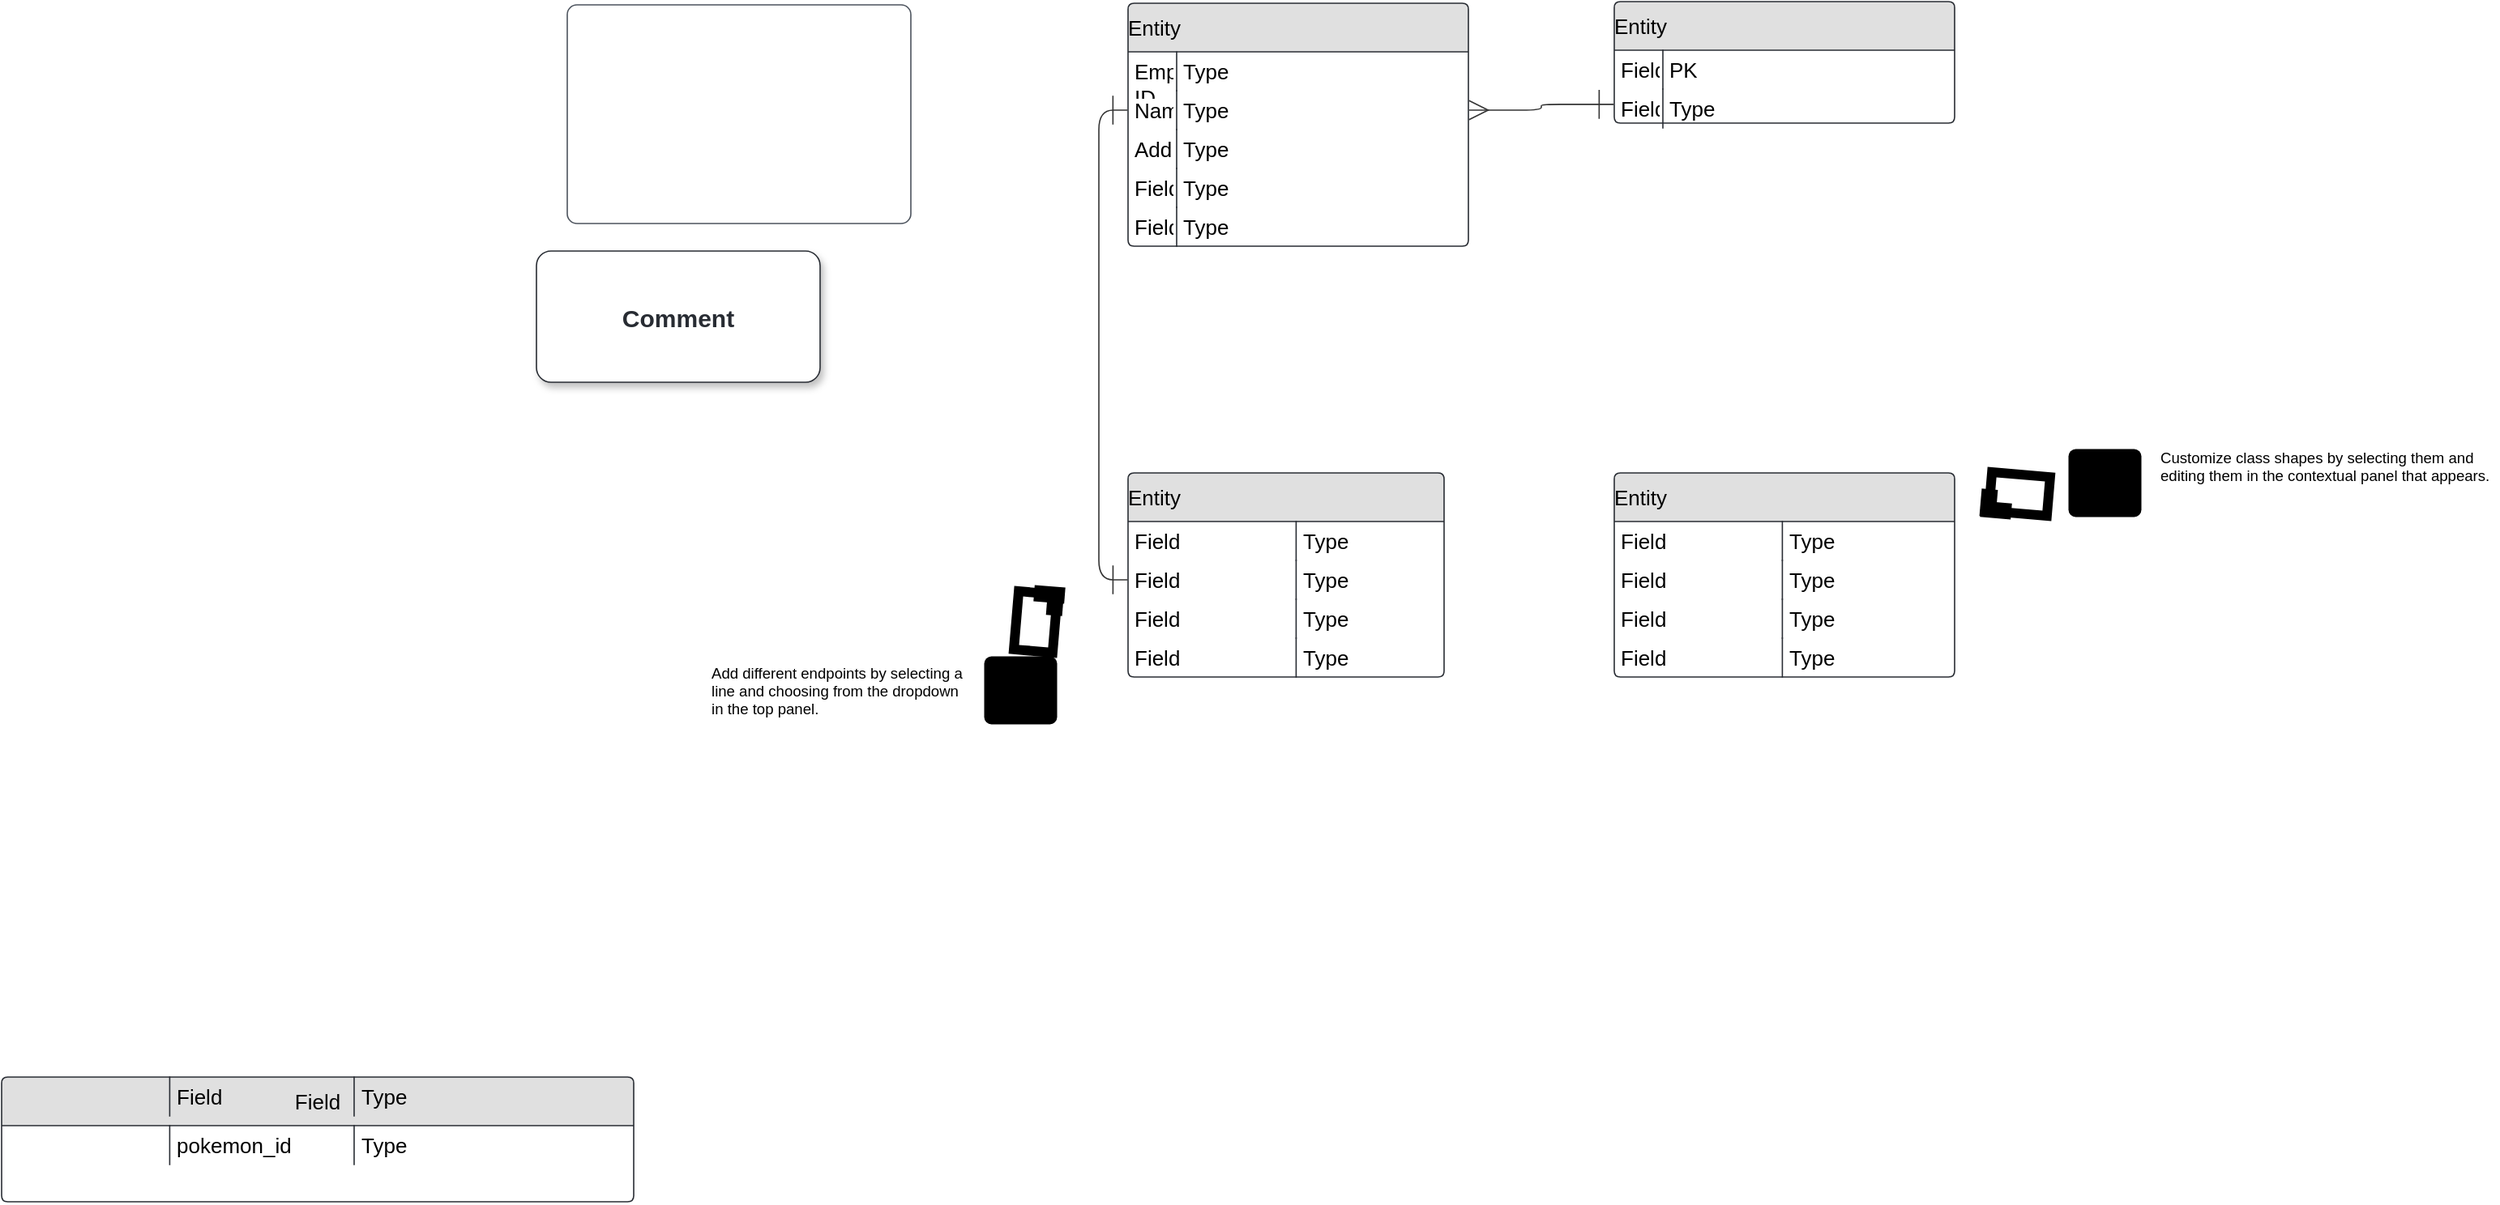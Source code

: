 <mxfile>
    <diagram id="FBN0uK-IuXZ9Yb41QK8V" name="Page-1">
        <mxGraphModel dx="2253" dy="857" grid="1" gridSize="10" guides="1" tooltips="1" connect="1" arrows="1" fold="1" page="1" pageScale="1" pageWidth="850" pageHeight="1100" math="0" shadow="0">
            <root>
                <mxCell id="0"/>
                <mxCell id="1" parent="0"/>
                <UserObject label="" lucidchartObjectId="4xwLouG-UXPv" id="77">
                    <mxCell style="html=1;jettySize=18;whiteSpace=wrap;fontSize=13;strokeColor=#333333;strokeOpacity=100;strokeWidth=0.8;rounded=1;arcSize=24;edgeStyle=orthogonalEdgeStyle;startArrow=ERmany;startSize=10;endArrow=ERone;endSize=16;exitX=1.002;exitY=0.44;exitPerimeter=0;entryX=-0.002;entryY=0.846;entryPerimeter=0;" edge="1" parent="1" source="79" target="90">
                        <mxGeometry width="100" height="100" relative="1" as="geometry">
                            <Array as="points"/>
                        </mxGeometry>
                    </mxCell>
                </UserObject>
                <UserObject label="" lucidchartObjectId="4xwLI~ZSL93J" id="78">
                    <mxCell style="html=1;jettySize=18;whiteSpace=wrap;fontSize=13;strokeColor=#333333;strokeOpacity=100;strokeWidth=0.8;rounded=1;arcSize=24;edgeStyle=orthogonalEdgeStyle;startArrow=ERone;startSize=16;endArrow=ERone;endSize=16;exitX=-0.002;exitY=0.44;exitPerimeter=0;entryX=-0.002;entryY=0.524;entryPerimeter=0;" edge="1" parent="1" source="79" target="95">
                        <mxGeometry width="100" height="100" relative="1" as="geometry">
                            <Array as="points"/>
                        </mxGeometry>
                    </mxCell>
                </UserObject>
                <mxCell id="79" value="Entity" style="html=1;overflow=block;blockSpacing=1;swimlane;resizeParent=1;resizeParentMax=0;resizeLast=0;collapsible=0;marginBottom=0;fontStyle=0;swimlaneFillColor=#ffffff;startSize=30;whiteSpace=wrap;fontSize=13;align=left;fillColor=#e0e0e0;spacing=0;strokeColor=#282c33;strokeOpacity=100;fillOpacity=100;rounded=1;absoluteArcSize=1;arcSize=7.5;strokeWidth=0.8;" vertex="1" parent="1">
                    <mxGeometry x="575" y="117" width="210" height="150" as="geometry"/>
                </mxCell>
                <mxCell id="80" value="Employee ID" style="strokeColor=none;part=1;resizeHeight=0;align=left;verticalAlign=top;spacingLeft=4;spacingRight=4;overflow=hidden;rotatable=0;points=[[0,0.5],[1,0.5]];portConstraint=eastwest;swimlaneFillColor=#ffffff;whiteSpace=wrap;fontSize=13;fillColor=none;strokeOpacity=100;fillOpacity=100;spacing=0;rounded=1;absoluteArcSize=1;arcSize=7.5;strokeWidth=0.8;" vertex="1" parent="79">
                    <mxGeometry y="30" width="30" height="24" as="geometry"/>
                </mxCell>
                <mxCell id="81" value="Type" style="shape=partialRectangle;top=0;right=0;bottom=0;part=1;resizeHeight=0;align=left;verticalAlign=top;spacingLeft=4;spacingRight=4;overflow=hidden;rotatable=0;points=[[0,0.5],[1,0.5]];portConstraint=eastwest;swimlaneFillColor=#ffffff;whiteSpace=wrap;fontSize=13;fillColor=none;strokeOpacity=100;fillOpacity=100;spacing=0;strokeColor=#282c33;rounded=1;absoluteArcSize=1;arcSize=7.5;strokeWidth=0.8;" vertex="1" parent="79">
                    <mxGeometry x="30" y="30" width="180" height="24" as="geometry"/>
                </mxCell>
                <mxCell id="82" value="Name" style="strokeColor=none;part=1;resizeHeight=0;align=left;verticalAlign=top;spacingLeft=4;spacingRight=4;overflow=hidden;rotatable=0;points=[[0,0.5],[1,0.5]];portConstraint=eastwest;swimlaneFillColor=#ffffff;whiteSpace=wrap;fontSize=13;fillColor=none;strokeOpacity=100;fillOpacity=100;spacing=0;rounded=1;absoluteArcSize=1;arcSize=7.5;strokeWidth=0.8;" vertex="1" parent="79">
                    <mxGeometry y="54" width="30" height="24" as="geometry"/>
                </mxCell>
                <mxCell id="83" value="Type" style="shape=partialRectangle;top=0;right=0;bottom=0;part=1;resizeHeight=0;align=left;verticalAlign=top;spacingLeft=4;spacingRight=4;overflow=hidden;rotatable=0;points=[[0,0.5],[1,0.5]];portConstraint=eastwest;swimlaneFillColor=#ffffff;whiteSpace=wrap;fontSize=13;fillColor=none;strokeOpacity=100;fillOpacity=100;spacing=0;strokeColor=#282c33;rounded=1;absoluteArcSize=1;arcSize=7.5;strokeWidth=0.8;" vertex="1" parent="79">
                    <mxGeometry x="30" y="54" width="180" height="24" as="geometry"/>
                </mxCell>
                <mxCell id="84" value="Address" style="strokeColor=none;part=1;resizeHeight=0;align=left;verticalAlign=top;spacingLeft=4;spacingRight=4;overflow=hidden;rotatable=0;points=[[0,0.5],[1,0.5]];portConstraint=eastwest;swimlaneFillColor=#ffffff;whiteSpace=wrap;fontSize=13;fillColor=none;strokeOpacity=100;fillOpacity=100;spacing=0;rounded=1;absoluteArcSize=1;arcSize=7.5;strokeWidth=0.8;" vertex="1" parent="79">
                    <mxGeometry y="78" width="30" height="24" as="geometry"/>
                </mxCell>
                <mxCell id="85" value="Type" style="shape=partialRectangle;top=0;right=0;bottom=0;part=1;resizeHeight=0;align=left;verticalAlign=top;spacingLeft=4;spacingRight=4;overflow=hidden;rotatable=0;points=[[0,0.5],[1,0.5]];portConstraint=eastwest;swimlaneFillColor=#ffffff;whiteSpace=wrap;fontSize=13;fillColor=none;strokeOpacity=100;fillOpacity=100;spacing=0;strokeColor=#282c33;rounded=1;absoluteArcSize=1;arcSize=7.5;strokeWidth=0.8;" vertex="1" parent="79">
                    <mxGeometry x="30" y="78" width="180" height="24" as="geometry"/>
                </mxCell>
                <mxCell id="86" value="Field" style="strokeColor=none;part=1;resizeHeight=0;align=left;verticalAlign=top;spacingLeft=4;spacingRight=4;overflow=hidden;rotatable=0;points=[[0,0.5],[1,0.5]];portConstraint=eastwest;swimlaneFillColor=#ffffff;whiteSpace=wrap;fontSize=13;fillColor=none;strokeOpacity=100;fillOpacity=100;spacing=0;rounded=1;absoluteArcSize=1;arcSize=7.5;strokeWidth=0.8;" vertex="1" parent="79">
                    <mxGeometry y="102" width="30" height="24" as="geometry"/>
                </mxCell>
                <mxCell id="87" value="Type" style="shape=partialRectangle;top=0;right=0;bottom=0;part=1;resizeHeight=0;align=left;verticalAlign=top;spacingLeft=4;spacingRight=4;overflow=hidden;rotatable=0;points=[[0,0.5],[1,0.5]];portConstraint=eastwest;swimlaneFillColor=#ffffff;whiteSpace=wrap;fontSize=13;fillColor=none;strokeOpacity=100;fillOpacity=100;spacing=0;strokeColor=#282c33;rounded=1;absoluteArcSize=1;arcSize=7.5;strokeWidth=0.8;" vertex="1" parent="79">
                    <mxGeometry x="30" y="102" width="180" height="24" as="geometry"/>
                </mxCell>
                <mxCell id="88" value="Field" style="strokeColor=none;part=1;resizeHeight=0;align=left;verticalAlign=top;spacingLeft=4;spacingRight=4;overflow=hidden;rotatable=0;points=[[0,0.5],[1,0.5]];portConstraint=eastwest;swimlaneFillColor=#ffffff;whiteSpace=wrap;fontSize=13;fillColor=none;strokeOpacity=100;fillOpacity=100;spacing=0;rounded=1;absoluteArcSize=1;arcSize=7.5;strokeWidth=0.8;" vertex="1" parent="79">
                    <mxGeometry y="126" width="30" height="24" as="geometry"/>
                </mxCell>
                <mxCell id="89" value="Type" style="shape=partialRectangle;top=0;right=0;bottom=0;part=1;resizeHeight=0;align=left;verticalAlign=top;spacingLeft=4;spacingRight=4;overflow=hidden;rotatable=0;points=[[0,0.5],[1,0.5]];portConstraint=eastwest;swimlaneFillColor=#ffffff;whiteSpace=wrap;fontSize=13;fillColor=none;strokeOpacity=100;fillOpacity=100;spacing=0;strokeColor=#282c33;rounded=1;absoluteArcSize=1;arcSize=7.5;strokeWidth=0.8;" vertex="1" parent="79">
                    <mxGeometry x="30" y="126" width="180" height="24" as="geometry"/>
                </mxCell>
                <mxCell id="90" value="Entity" style="html=1;overflow=block;blockSpacing=1;swimlane;resizeParent=1;resizeParentMax=0;resizeLast=0;collapsible=0;marginBottom=0;fontStyle=0;swimlaneFillColor=#ffffff;startSize=30;whiteSpace=wrap;fontSize=13;align=left;fillColor=#e0e0e0;spacing=0;strokeColor=#282c33;strokeOpacity=100;fillOpacity=100;rounded=1;absoluteArcSize=1;arcSize=7.5;strokeWidth=0.8;" vertex="1" parent="1">
                    <mxGeometry x="875" y="116" width="210" height="75" as="geometry"/>
                </mxCell>
                <mxCell id="91" value="Field" style="strokeColor=none;part=1;resizeHeight=0;align=left;verticalAlign=top;spacingLeft=4;spacingRight=4;overflow=hidden;rotatable=0;points=[[0,0.5],[1,0.5]];portConstraint=eastwest;swimlaneFillColor=#ffffff;whiteSpace=wrap;fontSize=13;fillColor=none;strokeOpacity=100;fillOpacity=100;spacing=0;rounded=1;absoluteArcSize=1;arcSize=7.5;strokeWidth=0.8;" vertex="1" parent="90">
                    <mxGeometry y="30" width="30" height="24" as="geometry"/>
                </mxCell>
                <mxCell id="92" value="PK" style="shape=partialRectangle;top=0;right=0;bottom=0;part=1;resizeHeight=0;align=left;verticalAlign=top;spacingLeft=4;spacingRight=4;overflow=hidden;rotatable=0;points=[[0,0.5],[1,0.5]];portConstraint=eastwest;swimlaneFillColor=#ffffff;whiteSpace=wrap;fontSize=13;fillColor=none;strokeOpacity=100;fillOpacity=100;spacing=0;strokeColor=#282c33;rounded=1;absoluteArcSize=1;arcSize=7.5;strokeWidth=0.8;" vertex="1" parent="90">
                    <mxGeometry x="30" y="30" width="180" height="24" as="geometry"/>
                </mxCell>
                <mxCell id="93" value="Field" style="strokeColor=none;part=1;resizeHeight=0;align=left;verticalAlign=top;spacingLeft=4;spacingRight=4;overflow=hidden;rotatable=0;points=[[0,0.5],[1,0.5]];portConstraint=eastwest;swimlaneFillColor=#ffffff;whiteSpace=wrap;fontSize=13;fillColor=none;strokeOpacity=100;fillOpacity=100;spacing=0;rounded=1;absoluteArcSize=1;arcSize=7.5;strokeWidth=0.8;" vertex="1" parent="90">
                    <mxGeometry y="54" width="30" height="24" as="geometry"/>
                </mxCell>
                <mxCell id="94" value="Type" style="shape=partialRectangle;top=0;right=0;bottom=0;part=1;resizeHeight=0;align=left;verticalAlign=top;spacingLeft=4;spacingRight=4;overflow=hidden;rotatable=0;points=[[0,0.5],[1,0.5]];portConstraint=eastwest;swimlaneFillColor=#ffffff;whiteSpace=wrap;fontSize=13;fillColor=none;strokeOpacity=100;fillOpacity=100;spacing=0;strokeColor=#282c33;rounded=1;absoluteArcSize=1;arcSize=7.5;strokeWidth=0.8;" vertex="1" parent="90">
                    <mxGeometry x="30" y="54" width="180" height="24" as="geometry"/>
                </mxCell>
                <mxCell id="95" value="Entity" style="html=1;overflow=block;blockSpacing=1;swimlane;resizeParent=1;resizeParentMax=0;resizeLast=0;collapsible=0;marginBottom=0;fontStyle=0;swimlaneFillColor=#ffffff;startSize=30;whiteSpace=wrap;fontSize=13;align=left;fillColor=#e0e0e0;spacing=0;strokeColor=#282c33;strokeOpacity=100;fillOpacity=100;rounded=1;absoluteArcSize=1;arcSize=7.5;strokeWidth=0.8;" vertex="1" parent="1">
                    <mxGeometry x="575" y="407" width="195" height="126" as="geometry"/>
                </mxCell>
                <mxCell id="96" value="Field" style="strokeColor=none;part=1;resizeHeight=0;align=left;verticalAlign=top;spacingLeft=4;spacingRight=4;overflow=hidden;rotatable=0;points=[[0,0.5],[1,0.5]];portConstraint=eastwest;swimlaneFillColor=#ffffff;whiteSpace=wrap;fontSize=13;fillColor=none;strokeOpacity=100;fillOpacity=100;spacing=0;rounded=1;absoluteArcSize=1;arcSize=7.5;strokeWidth=0.8;" vertex="1" parent="95">
                    <mxGeometry y="30" width="103.71" height="24" as="geometry"/>
                </mxCell>
                <mxCell id="97" value="Type" style="shape=partialRectangle;top=0;right=0;bottom=0;part=1;resizeHeight=0;align=left;verticalAlign=top;spacingLeft=4;spacingRight=4;overflow=hidden;rotatable=0;points=[[0,0.5],[1,0.5]];portConstraint=eastwest;swimlaneFillColor=#ffffff;whiteSpace=wrap;fontSize=13;fillColor=none;strokeOpacity=100;fillOpacity=100;spacing=0;strokeColor=#282c33;rounded=1;absoluteArcSize=1;arcSize=7.5;strokeWidth=0.8;" vertex="1" parent="95">
                    <mxGeometry x="103.71" y="30" width="91.29" height="24" as="geometry"/>
                </mxCell>
                <mxCell id="98" value="Field" style="strokeColor=none;part=1;resizeHeight=0;align=left;verticalAlign=top;spacingLeft=4;spacingRight=4;overflow=hidden;rotatable=0;points=[[0,0.5],[1,0.5]];portConstraint=eastwest;swimlaneFillColor=#ffffff;whiteSpace=wrap;fontSize=13;fillColor=none;strokeOpacity=100;fillOpacity=100;spacing=0;rounded=1;absoluteArcSize=1;arcSize=7.5;strokeWidth=0.8;" vertex="1" parent="95">
                    <mxGeometry y="54" width="103.71" height="24" as="geometry"/>
                </mxCell>
                <mxCell id="99" value="Type" style="shape=partialRectangle;top=0;right=0;bottom=0;part=1;resizeHeight=0;align=left;verticalAlign=top;spacingLeft=4;spacingRight=4;overflow=hidden;rotatable=0;points=[[0,0.5],[1,0.5]];portConstraint=eastwest;swimlaneFillColor=#ffffff;whiteSpace=wrap;fontSize=13;fillColor=none;strokeOpacity=100;fillOpacity=100;spacing=0;strokeColor=#282c33;rounded=1;absoluteArcSize=1;arcSize=7.5;strokeWidth=0.8;" vertex="1" parent="95">
                    <mxGeometry x="103.71" y="54" width="91.29" height="24" as="geometry"/>
                </mxCell>
                <mxCell id="100" value="Field" style="strokeColor=none;part=1;resizeHeight=0;align=left;verticalAlign=top;spacingLeft=4;spacingRight=4;overflow=hidden;rotatable=0;points=[[0,0.5],[1,0.5]];portConstraint=eastwest;swimlaneFillColor=#ffffff;whiteSpace=wrap;fontSize=13;fillColor=none;strokeOpacity=100;fillOpacity=100;spacing=0;rounded=1;absoluteArcSize=1;arcSize=7.5;strokeWidth=0.8;" vertex="1" parent="95">
                    <mxGeometry y="78" width="103.71" height="24" as="geometry"/>
                </mxCell>
                <mxCell id="101" value="Type" style="shape=partialRectangle;top=0;right=0;bottom=0;part=1;resizeHeight=0;align=left;verticalAlign=top;spacingLeft=4;spacingRight=4;overflow=hidden;rotatable=0;points=[[0,0.5],[1,0.5]];portConstraint=eastwest;swimlaneFillColor=#ffffff;whiteSpace=wrap;fontSize=13;fillColor=none;strokeOpacity=100;fillOpacity=100;spacing=0;strokeColor=#282c33;rounded=1;absoluteArcSize=1;arcSize=7.5;strokeWidth=0.8;" vertex="1" parent="95">
                    <mxGeometry x="103.71" y="78" width="91.29" height="24" as="geometry"/>
                </mxCell>
                <mxCell id="102" value="Field" style="strokeColor=none;part=1;resizeHeight=0;align=left;verticalAlign=top;spacingLeft=4;spacingRight=4;overflow=hidden;rotatable=0;points=[[0,0.5],[1,0.5]];portConstraint=eastwest;swimlaneFillColor=#ffffff;whiteSpace=wrap;fontSize=13;fillColor=none;strokeOpacity=100;fillOpacity=100;spacing=0;rounded=1;absoluteArcSize=1;arcSize=7.5;strokeWidth=0.8;" vertex="1" parent="95">
                    <mxGeometry y="102" width="103.71" height="24" as="geometry"/>
                </mxCell>
                <mxCell id="103" value="Type" style="shape=partialRectangle;top=0;right=0;bottom=0;part=1;resizeHeight=0;align=left;verticalAlign=top;spacingLeft=4;spacingRight=4;overflow=hidden;rotatable=0;points=[[0,0.5],[1,0.5]];portConstraint=eastwest;swimlaneFillColor=#ffffff;whiteSpace=wrap;fontSize=13;fillColor=none;strokeOpacity=100;fillOpacity=100;spacing=0;strokeColor=#282c33;rounded=1;absoluteArcSize=1;arcSize=7.5;strokeWidth=0.8;" vertex="1" parent="95">
                    <mxGeometry x="103.71" y="102" width="91.29" height="24" as="geometry"/>
                </mxCell>
                <UserObject label="" lucidchartObjectId="4xwLNNhIQqrS" id="104">
                    <mxCell style="html=1;overflow=block;blockSpacing=1;whiteSpace=wrap;fontSize=13;spacing=0;strokeColor=#4c535d;strokeOpacity=100;fillOpacity=100;rounded=1;absoluteArcSize=1;arcSize=12;fillColor=#ffffff;strokeWidth=0.8;" vertex="1" parent="1">
                        <mxGeometry x="229" y="118" width="212" height="135" as="geometry"/>
                    </mxCell>
                </UserObject>
                <mxCell id="105" value="Entity" style="html=1;overflow=block;blockSpacing=1;swimlane;resizeParent=1;resizeParentMax=0;resizeLast=0;collapsible=0;marginBottom=0;fontStyle=0;swimlaneFillColor=#ffffff;startSize=30;whiteSpace=wrap;fontSize=13;align=left;fillColor=#e0e0e0;spacing=0;strokeColor=#282c33;strokeOpacity=100;fillOpacity=100;rounded=1;absoluteArcSize=1;arcSize=7.5;strokeWidth=0.8;" vertex="1" parent="1">
                    <mxGeometry x="875" y="407" width="210" height="126" as="geometry"/>
                </mxCell>
                <mxCell id="106" value="Field" style="strokeColor=none;part=1;resizeHeight=0;align=left;verticalAlign=top;spacingLeft=4;spacingRight=4;overflow=hidden;rotatable=0;points=[[0,0.5],[1,0.5]];portConstraint=eastwest;swimlaneFillColor=#ffffff;whiteSpace=wrap;fontSize=13;fillColor=none;strokeOpacity=100;fillOpacity=100;spacing=0;rounded=1;absoluteArcSize=1;arcSize=7.5;strokeWidth=0.8;" vertex="1" parent="105">
                    <mxGeometry y="30" width="103.71" height="24" as="geometry"/>
                </mxCell>
                <mxCell id="107" value="Type" style="shape=partialRectangle;top=0;right=0;bottom=0;part=1;resizeHeight=0;align=left;verticalAlign=top;spacingLeft=4;spacingRight=4;overflow=hidden;rotatable=0;points=[[0,0.5],[1,0.5]];portConstraint=eastwest;swimlaneFillColor=#ffffff;whiteSpace=wrap;fontSize=13;fillColor=none;strokeOpacity=100;fillOpacity=100;spacing=0;strokeColor=#282c33;rounded=1;absoluteArcSize=1;arcSize=7.5;strokeWidth=0.8;" vertex="1" parent="105">
                    <mxGeometry x="103.71" y="30" width="106.29" height="24" as="geometry"/>
                </mxCell>
                <mxCell id="108" value="Field" style="strokeColor=none;part=1;resizeHeight=0;align=left;verticalAlign=top;spacingLeft=4;spacingRight=4;overflow=hidden;rotatable=0;points=[[0,0.5],[1,0.5]];portConstraint=eastwest;swimlaneFillColor=#ffffff;whiteSpace=wrap;fontSize=13;fillColor=none;strokeOpacity=100;fillOpacity=100;spacing=0;rounded=1;absoluteArcSize=1;arcSize=7.5;strokeWidth=0.8;" vertex="1" parent="105">
                    <mxGeometry y="54" width="103.71" height="24" as="geometry"/>
                </mxCell>
                <mxCell id="109" value="Type" style="shape=partialRectangle;top=0;right=0;bottom=0;part=1;resizeHeight=0;align=left;verticalAlign=top;spacingLeft=4;spacingRight=4;overflow=hidden;rotatable=0;points=[[0,0.5],[1,0.5]];portConstraint=eastwest;swimlaneFillColor=#ffffff;whiteSpace=wrap;fontSize=13;fillColor=none;strokeOpacity=100;fillOpacity=100;spacing=0;strokeColor=#282c33;rounded=1;absoluteArcSize=1;arcSize=7.5;strokeWidth=0.8;" vertex="1" parent="105">
                    <mxGeometry x="103.71" y="54" width="106.29" height="24" as="geometry"/>
                </mxCell>
                <mxCell id="110" value="Field" style="strokeColor=none;part=1;resizeHeight=0;align=left;verticalAlign=top;spacingLeft=4;spacingRight=4;overflow=hidden;rotatable=0;points=[[0,0.5],[1,0.5]];portConstraint=eastwest;swimlaneFillColor=#ffffff;whiteSpace=wrap;fontSize=13;fillColor=none;strokeOpacity=100;fillOpacity=100;spacing=0;rounded=1;absoluteArcSize=1;arcSize=7.5;strokeWidth=0.8;" vertex="1" parent="105">
                    <mxGeometry y="78" width="103.71" height="24" as="geometry"/>
                </mxCell>
                <mxCell id="111" value="Type" style="shape=partialRectangle;top=0;right=0;bottom=0;part=1;resizeHeight=0;align=left;verticalAlign=top;spacingLeft=4;spacingRight=4;overflow=hidden;rotatable=0;points=[[0,0.5],[1,0.5]];portConstraint=eastwest;swimlaneFillColor=#ffffff;whiteSpace=wrap;fontSize=13;fillColor=none;strokeOpacity=100;fillOpacity=100;spacing=0;strokeColor=#282c33;rounded=1;absoluteArcSize=1;arcSize=7.5;strokeWidth=0.8;" vertex="1" parent="105">
                    <mxGeometry x="103.71" y="78" width="106.29" height="24" as="geometry"/>
                </mxCell>
                <mxCell id="112" value="Field" style="strokeColor=none;part=1;resizeHeight=0;align=left;verticalAlign=top;spacingLeft=4;spacingRight=4;overflow=hidden;rotatable=0;points=[[0,0.5],[1,0.5]];portConstraint=eastwest;swimlaneFillColor=#ffffff;whiteSpace=wrap;fontSize=13;fillColor=none;strokeOpacity=100;fillOpacity=100;spacing=0;rounded=1;absoluteArcSize=1;arcSize=7.5;strokeWidth=0.8;" vertex="1" parent="105">
                    <mxGeometry y="102" width="103.71" height="24" as="geometry"/>
                </mxCell>
                <mxCell id="113" value="Type" style="shape=partialRectangle;top=0;right=0;bottom=0;part=1;resizeHeight=0;align=left;verticalAlign=top;spacingLeft=4;spacingRight=4;overflow=hidden;rotatable=0;points=[[0,0.5],[1,0.5]];portConstraint=eastwest;swimlaneFillColor=#ffffff;whiteSpace=wrap;fontSize=13;fillColor=none;strokeOpacity=100;fillOpacity=100;spacing=0;strokeColor=#282c33;rounded=1;absoluteArcSize=1;arcSize=7.5;strokeWidth=0.8;" vertex="1" parent="105">
                    <mxGeometry x="103.71" y="102" width="106.29" height="24" as="geometry"/>
                </mxCell>
                <mxCell id="114" value="" style="group;dropTarget=0;pointerEvents=0;" vertex="1" parent="1">
                    <mxGeometry x="1104" y="402" width="33" height="36" as="geometry"/>
                </mxCell>
                <UserObject label="" lucidchartObjectId="nRTaxofvfbN5" id="115">
                    <mxCell style="html=1;overflow=block;blockSpacing=1;whiteSpace=wrap;fontSize=13;spacing=0;strokeOpacity=100;rotation=94.834;flipH=1;fillColor=#ffffff;strokeWidth=6;" vertex="1" parent="114">
                        <mxGeometry x="9" width="24" height="36" as="geometry"/>
                    </mxCell>
                </UserObject>
                <UserObject label="" lucidchartObjectId="nRTaPhVZ~lFz" id="116">
                    <mxCell style="html=1;overflow=block;blockSpacing=1;whiteSpace=wrap;fontSize=13;spacing=0;strokeOpacity=100;rotation=4.834;flipH=1;fillColor=#ffffff;strokeWidth=6;" vertex="1" parent="114">
                        <mxGeometry y="18" width="4" height="11" as="geometry"/>
                    </mxCell>
                </UserObject>
                <UserObject label="" lucidchartObjectId="nRTaVE25hGE1" id="117">
                    <mxCell style="html=1;overflow=block;blockSpacing=1;whiteSpace=wrap;fontSize=13;spacing=0;strokeOpacity=100;rotation=4.834;flipH=1;fillColor=#ffffff;strokeWidth=6;" vertex="1" parent="114">
                        <mxGeometry y="26" width="13" height="4" as="geometry"/>
                    </mxCell>
                </UserObject>
                <mxCell id="118" value="" style="html=1;overflow=block;blockSpacing=1;whiteSpace=wrap;fontSize=13;align=center;spacing=9;verticalAlign=middle;strokeOpacity=0;fillOpacity=100;rounded=1;absoluteArcSize=1;arcSize=9;fillColor=#000000;strokeWidth=7.5;container=1;collapsible=0;" vertex="1" parent="1">
                    <mxGeometry x="1155" y="392" width="45" height="42" as="geometry"/>
                </mxCell>
                <UserObject label="" lucidchartObjectId="nRTatqdHGy3Z" id="119">
                    <mxCell style="html=1;overflow=block;blockSpacing=1;whiteSpace=wrap;shape=image;fontSize=13;spacing=0;strokeColor=none;strokeOpacity=100;strokeWidth=0;image=https://images.lucid.app/images/c3427cf4-7af7-4ef2-bd10-7c80879799b0/content;imageAspect=0;" vertex="1" parent="118">
                        <mxGeometry x="5" y="4" width="34" height="34" as="geometry"/>
                    </mxCell>
                </UserObject>
                <mxCell id="120" value="Customize class shapes by selecting them and editing them in the contextual panel that appears." style="html=1;overflow=block;blockSpacing=1;whiteSpace=wrap;fontSize=9.3;align=left;spacing=3.8;verticalAlign=top;strokeColor=none;fillOpacity=0;fillColor=#ffffff;strokeWidth=0;container=1;collapsible=0;" vertex="1" parent="1">
                    <mxGeometry x="1209" y="390" width="211" height="46" as="geometry"/>
                </mxCell>
                <mxCell id="121" value="" style="html=1;overflow=block;blockSpacing=1;whiteSpace=wrap;fontSize=13;align=center;spacing=9;verticalAlign=middle;strokeOpacity=0;fillOpacity=100;rounded=1;absoluteArcSize=1;arcSize=9;fillColor=#000000;strokeWidth=7.5;container=1;collapsible=0;" vertex="1" parent="1">
                    <mxGeometry x="486" y="520" width="45" height="42" as="geometry"/>
                </mxCell>
                <UserObject label="" lucidchartObjectId="vVTatSv~5Vbo" id="122">
                    <mxCell style="html=1;overflow=block;blockSpacing=1;whiteSpace=wrap;shape=image;fontSize=13;spacing=0;strokeColor=none;strokeOpacity=100;strokeWidth=0;image=https://images.lucid.app/images/c3427cf4-7af7-4ef2-bd10-7c80879799b0/content;imageAspect=0;" vertex="1" parent="121">
                        <mxGeometry x="6" y="3" width="34" height="34" as="geometry"/>
                    </mxCell>
                </UserObject>
                <mxCell id="123" value="" style="group;dropTarget=0;pointerEvents=0;" vertex="1" parent="1">
                    <mxGeometry x="506" y="480" width="27" height="37" as="geometry"/>
                </mxCell>
                <UserObject label="" lucidchartObjectId="vVTaV95pp11H" id="124">
                    <mxCell style="html=1;overflow=block;blockSpacing=1;whiteSpace=wrap;fontSize=13;spacing=0;strokeOpacity=100;rotation=-175.166;fillColor=#ffffff;strokeWidth=6;" vertex="1" parent="123">
                        <mxGeometry y="1" width="24" height="36" as="geometry"/>
                    </mxCell>
                </UserObject>
                <UserObject label="" lucidchartObjectId="vVTa-2.K_vyB" id="125">
                    <mxCell style="html=1;overflow=block;blockSpacing=1;whiteSpace=wrap;fontSize=13;spacing=0;strokeOpacity=100;rotation=-175.5;fillColor=#ffffff;strokeWidth=6;" vertex="1" parent="123">
                        <mxGeometry x="22" y="1" width="4" height="11" as="geometry"/>
                    </mxCell>
                </UserObject>
                <UserObject label="" lucidchartObjectId="vVTatvFMi9LF" id="126">
                    <mxCell style="html=1;overflow=block;blockSpacing=1;whiteSpace=wrap;fontSize=13;spacing=0;strokeOpacity=100;rotation=-175.5;fillColor=#ffffff;strokeWidth=6;" vertex="1" parent="123">
                        <mxGeometry x="14" width="13" height="4" as="geometry"/>
                    </mxCell>
                </UserObject>
                <mxCell id="127" value="Add different endpoints by selecting a line and choosing from the dropdown in the top panel." style="html=1;overflow=block;blockSpacing=1;whiteSpace=wrap;fontSize=9.3;align=left;spacing=3.8;verticalAlign=top;strokeColor=none;fillOpacity=0;fillColor=#ffffff;strokeWidth=0;container=1;collapsible=0;" vertex="1" parent="1">
                    <mxGeometry x="315" y="523" width="165" height="46" as="geometry"/>
                </mxCell>
                <UserObject label="" lucidchartObjectId="FNtRkoZV4jUG" id="130">
                    <mxCell style="html=1;overflow=block;blockSpacing=1;whiteSpace=wrap;shape=image;fontSize=13;spacing=0;strokeColor=none;strokeOpacity=100;strokeWidth=0;image=https://images.lucid.app/images/06db5823-b0ba-4696-9800-591d1047a6c1/content;imageAspect=0;" vertex="1" parent="1">
                        <mxGeometry x="140" y="147" width="28" height="28" as="geometry"/>
                    </mxCell>
                </UserObject>
                <UserObject label="Comment" lucidchartObjectId="8NtRAPQz-hnC" id="131">
                    <mxCell style="html=1;overflow=block;blockSpacing=1;whiteSpace=wrap;fontSize=15;fontColor=#282c33;fontStyle=1;spacing=0;strokeColor=#282c33;strokeOpacity=100;fillOpacity=100;rounded=1;absoluteArcSize=1;arcSize=18;shadow=1;fillColor=#ffffff;strokeWidth=0.8;" vertex="1" parent="1">
                        <mxGeometry x="210" y="270" width="175" height="81" as="geometry"/>
                    </mxCell>
                </UserObject>
                <mxCell id="143" value="Field" style="html=1;overflow=block;blockSpacing=1;swimlane;resizeParent=1;resizeParentMax=0;resizeLast=0;collapsible=0;marginBottom=0;fontStyle=0;swimlaneFillColor=#ffffff;startSize=30;whiteSpace=wrap;fontSize=13;fillColor=#e0e0e0;spacing=0;strokeColor=#282c33;strokeOpacity=100;fillOpacity=100;rounded=1;absoluteArcSize=1;arcSize=7.5;strokeWidth=0.8;" vertex="1" parent="1">
                    <mxGeometry x="-120" y="780" width="390" height="77" as="geometry"/>
                </mxCell>
                <mxCell id="144" value="PK" style="strokeColor=none;part=1;resizeHeight=0;align=center;verticalAlign=top;spacingLeft=4;spacingRight=4;overflow=hidden;rotatable=0;points=[[0,0.5],[1,0.5]];portConstraint=eastwest;swimlaneFillColor=#ffffff;whiteSpace=wrap;fontSize=13;fillColor=none;strokeOpacity=100;fillOpacity=100;spacing=0;rounded=1;absoluteArcSize=1;arcSize=7.5;strokeWidth=0.8;" vertex="1" parent="143">
                    <mxGeometry y="30" width="103.71" as="geometry"/>
                </mxCell>
                <mxCell id="145" value="pokemon_id " style="shape=partialRectangle;top=0;right=0;bottom=0;part=1;resizeHeight=0;align=left;verticalAlign=top;spacingLeft=4;spacingRight=4;overflow=hidden;rotatable=0;points=[[0,0.5],[1,0.5]];portConstraint=eastwest;swimlaneFillColor=#ffffff;whiteSpace=wrap;fontSize=13;fillColor=none;strokeOpacity=100;fillOpacity=100;spacing=0;strokeColor=#282c33;rounded=1;absoluteArcSize=1;arcSize=7.5;strokeWidth=0.8;" vertex="1" parent="143">
                    <mxGeometry x="103.71" y="30" width="113.79" height="24" as="geometry"/>
                </mxCell>
                <mxCell id="146" value="Type" style="shape=partialRectangle;top=0;right=0;bottom=0;part=1;resizeHeight=0;align=left;verticalAlign=top;spacingLeft=4;spacingRight=4;overflow=hidden;rotatable=0;points=[[0,0.5],[1,0.5]];portConstraint=eastwest;swimlaneFillColor=#ffffff;whiteSpace=wrap;fontSize=13;fillColor=none;strokeOpacity=100;fillOpacity=100;spacing=0;strokeColor=#282c33;rounded=1;absoluteArcSize=1;arcSize=7.5;strokeWidth=0.8;" vertex="1" parent="143">
                    <mxGeometry x="217.5" y="30" width="172.5" height="24" as="geometry"/>
                </mxCell>
                <mxCell id="147" value="" style="strokeColor=none;part=1;resizeHeight=0;align=center;verticalAlign=top;spacingLeft=4;spacingRight=4;overflow=hidden;rotatable=0;points=[[0,0.5],[1,0.5]];portConstraint=eastwest;swimlaneFillColor=#ffffff;whiteSpace=wrap;fontSize=13;fillColor=none;strokeOpacity=100;fillOpacity=100;spacing=0;rounded=1;absoluteArcSize=1;arcSize=7.5;strokeWidth=0.8;" vertex="1" parent="143">
                    <mxGeometry width="103.71" as="geometry"/>
                </mxCell>
                <mxCell id="148" value="Field" style="shape=partialRectangle;top=0;right=0;bottom=0;part=1;resizeHeight=0;align=left;verticalAlign=top;spacingLeft=4;spacingRight=4;overflow=hidden;rotatable=0;points=[[0,0.5],[1,0.5]];portConstraint=eastwest;swimlaneFillColor=#ffffff;whiteSpace=wrap;fontSize=13;fillColor=none;strokeOpacity=100;fillOpacity=100;spacing=0;strokeColor=#282c33;rounded=1;absoluteArcSize=1;arcSize=7.5;strokeWidth=0.8;" vertex="1" parent="143">
                    <mxGeometry x="103.71" width="113.79" height="24" as="geometry"/>
                </mxCell>
                <mxCell id="149" value="Type" style="shape=partialRectangle;top=0;right=0;bottom=0;part=1;resizeHeight=0;align=left;verticalAlign=top;spacingLeft=4;spacingRight=4;overflow=hidden;rotatable=0;points=[[0,0.5],[1,0.5]];portConstraint=eastwest;swimlaneFillColor=#ffffff;whiteSpace=wrap;fontSize=13;fillColor=none;strokeOpacity=100;fillOpacity=100;spacing=0;strokeColor=#282c33;rounded=1;absoluteArcSize=1;arcSize=7.5;strokeWidth=0.8;" vertex="1" parent="143">
                    <mxGeometry x="217.5" width="172.5" height="24" as="geometry"/>
                </mxCell>
            </root>
        </mxGraphModel>
    </diagram>
</mxfile>